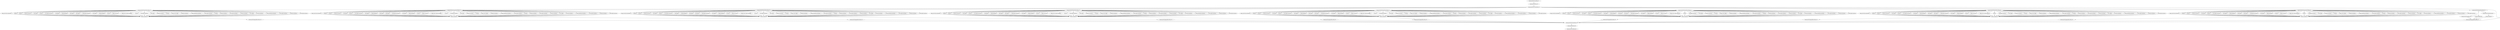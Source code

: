 digraph {
"11092" [label="System-Push-ForeignInput_76"]
"11093" [label="System-ModelInit-Tick"]
"11094" [label="deep_scores-bias-momentum"]
"11095" [label="deep_scores-bias-momentum"]
"11096" [label="deep_scores-bias-momentum"]
"11097" [label="deep_scores-bias-momentum"]
"11098" [label="deep_scores-bias-momentum"]
"11099" [label="deep_scores-bias-momentum"]
"11100" [label="deep_scores-bias-momentum"]
"11101" [label="deep_scores-bias-momentum"]
"11102" [label="fc6-bias"]
"11103" [label="fc6-bias"]
"11104" [label="fc6-bias"]
"11105" [label="fc6-bias"]
"11106" [label="fc6-bias"]
"11107" [label="fc6-bias"]
"11108" [label="fc6-bias"]
"11109" [label="fc6-bias"]
"11110" [label="fc4-bias"]
"11111" [label="fc4-bias"]
"11112" [label="fc4-bias"]
"11113" [label="fc4-bias"]
"11114" [label="fc4-bias"]
"11115" [label="fc4-bias"]
"11116" [label="fc4-bias"]
"11117" [label="fc4-bias"]
"11118" [label="fc2-bias-momentum"]
"11119" [label="fc2-bias-momentum"]
"11120" [label="fc2-bias-momentum"]
"11121" [label="fc2-bias-momentum"]
"11122" [label="fc2-bias-momentum"]
"11123" [label="fc2-bias-momentum"]
"11124" [label="fc2-bias-momentum"]
"11125" [label="fc2-bias-momentum"]
"11126" [label="fc3-weight"]
"11127" [label="fc3-weight"]
"11128" [label="fc3-weight"]
"11129" [label="fc3-weight"]
"11130" [label="fc3-weight"]
"11131" [label="fc3-weight"]
"11132" [label="fc3-weight"]
"11133" [label="fc3-weight"]
"11134" [label="fc2-bias"]
"11135" [label="fc2-bias"]
"11136" [label="fc2-bias"]
"11137" [label="fc2-bias"]
"11138" [label="fc2-bias"]
"11139" [label="fc2-bias"]
"11140" [label="fc2-bias"]
"11141" [label="fc2-bias"]
"11142" [label="fc1-weight-momentum"]
"11143" [label="fc1-weight-momentum"]
"11144" [label="fc1-weight-momentum"]
"11145" [label="fc1-weight-momentum"]
"11146" [label="fc1-weight-momentum"]
"11147" [label="fc1-weight-momentum"]
"11148" [label="fc1-weight-momentum"]
"11149" [label="fc1-weight-momentum"]
"11150" [label="fc4-weight"]
"11151" [label="fc4-weight"]
"11152" [label="fc4-weight"]
"11153" [label="fc4-weight"]
"11154" [label="fc4-weight"]
"11155" [label="fc4-weight"]
"11156" [label="fc4-weight"]
"11157" [label="fc4-weight"]
"11158" [label="wide_embedding"]
"11159" [label="wide_embedding"]
"11160" [label="wide_embedding"]
"11161" [label="wide_embedding"]
"11162" [label="wide_embedding"]
"11163" [label="wide_embedding"]
"11164" [label="wide_embedding"]
"11165" [label="wide_embedding"]
"11166" [label="fc6-weight"]
"11167" [label="fc6-weight"]
"11168" [label="fc6-weight"]
"11169" [label="fc6-weight"]
"11170" [label="fc6-weight"]
"11171" [label="fc6-weight"]
"11172" [label="fc6-weight"]
"11173" [label="fc6-weight"]
"11174" [label="fc0-weight"]
"11175" [label="fc0-weight"]
"11176" [label="fc0-weight"]
"11177" [label="fc0-weight"]
"11178" [label="fc0-weight"]
"11179" [label="fc0-weight"]
"11180" [label="fc0-weight"]
"11181" [label="fc0-weight"]
"11182" [label="fc6-weight-momentum"]
"11183" [label="fc6-weight-momentum"]
"11184" [label="fc6-weight-momentum"]
"11185" [label="fc6-weight-momentum"]
"11186" [label="fc6-weight-momentum"]
"11187" [label="fc6-weight-momentum"]
"11188" [label="fc6-weight-momentum"]
"11189" [label="fc6-weight-momentum"]
"11190" [label="fc2-weight"]
"11191" [label="fc2-weight"]
"11192" [label="fc2-weight"]
"11193" [label="fc2-weight"]
"11194" [label="fc2-weight"]
"11195" [label="fc2-weight"]
"11196" [label="fc2-weight"]
"11197" [label="fc2-weight"]
"11198" [label="deep_embedding"]
"11199" [label="deep_embedding"]
"11200" [label="deep_embedding"]
"11201" [label="deep_embedding"]
"11202" [label="deep_embedding"]
"11203" [label="deep_embedding"]
"11204" [label="deep_embedding"]
"11205" [label="deep_embedding"]
"11206" [label="fc1-bias"]
"11207" [label="fc1-bias"]
"11208" [label="fc1-bias"]
"11209" [label="fc1-bias"]
"11210" [label="fc1-bias"]
"11211" [label="fc1-bias"]
"11212" [label="fc1-bias"]
"11213" [label="fc1-bias"]
"11214" [label="deep_scores-bias"]
"11215" [label="deep_scores-bias"]
"11216" [label="deep_scores-bias"]
"11217" [label="deep_scores-bias"]
"11218" [label="deep_scores-bias"]
"11219" [label="deep_scores-bias"]
"11220" [label="deep_scores-bias"]
"11221" [label="deep_scores-bias"]
"11222" [label="System-Train-TrainStep-train_job"]
"11223" [label="deep_scores-weight-momentum"]
"11224" [label="deep_scores-weight-momentum"]
"11225" [label="deep_scores-weight-momentum"]
"11226" [label="deep_scores-weight-momentum"]
"11227" [label="deep_scores-weight-momentum"]
"11228" [label="deep_scores-weight-momentum"]
"11229" [label="deep_scores-weight-momentum"]
"11230" [label="deep_scores-weight-momentum"]
"11231" [label="fc5-bias"]
"11232" [label="fc5-bias"]
"11233" [label="fc5-bias"]
"11234" [label="fc5-bias"]
"11235" [label="fc5-bias"]
"11236" [label="fc5-bias"]
"11237" [label="fc5-bias"]
"11238" [label="fc5-bias"]
"11239" [label="fc3-weight-momentum"]
"11240" [label="fc3-weight-momentum"]
"11241" [label="fc3-weight-momentum"]
"11242" [label="fc3-weight-momentum"]
"11243" [label="fc3-weight-momentum"]
"11244" [label="fc3-weight-momentum"]
"11245" [label="fc3-weight-momentum"]
"11246" [label="fc3-weight-momentum"]
"11247" [label="fc5-weight"]
"11248" [label="fc5-weight"]
"11249" [label="fc5-weight"]
"11250" [label="fc5-weight"]
"11251" [label="fc5-weight"]
"11252" [label="fc5-weight"]
"11253" [label="fc5-weight"]
"11254" [label="fc5-weight"]
"11255" [label="fc4-bias-momentum"]
"11256" [label="fc4-bias-momentum"]
"11257" [label="fc4-bias-momentum"]
"11258" [label="fc4-bias-momentum"]
"11259" [label="fc4-bias-momentum"]
"11260" [label="fc4-bias-momentum"]
"11261" [label="fc4-bias-momentum"]
"11262" [label="fc4-bias-momentum"]
"11263" [label="fc0-bias"]
"11264" [label="fc0-bias"]
"11265" [label="fc0-bias"]
"11266" [label="fc0-bias"]
"11267" [label="fc0-bias"]
"11268" [label="fc0-bias"]
"11269" [label="fc0-bias"]
"11270" [label="fc0-bias"]
"11271" [label="deep_scores-weight"]
"11272" [label="deep_scores-weight"]
"11273" [label="deep_scores-weight"]
"11274" [label="deep_scores-weight"]
"11275" [label="deep_scores-weight"]
"11276" [label="deep_scores-weight"]
"11277" [label="deep_scores-weight"]
"11278" [label="deep_scores-weight"]
"11279" [label="fc6-bias-momentum"]
"11280" [label="fc6-bias-momentum"]
"11281" [label="fc6-bias-momentum"]
"11282" [label="fc6-bias-momentum"]
"11283" [label="fc6-bias-momentum"]
"11284" [label="fc6-bias-momentum"]
"11285" [label="fc6-bias-momentum"]
"11286" [label="fc6-bias-momentum"]
"11287" [label="deep_embedding-momentum"]
"11288" [label="deep_embedding-momentum"]
"11289" [label="deep_embedding-momentum"]
"11290" [label="deep_embedding-momentum"]
"11291" [label="deep_embedding-momentum"]
"11292" [label="deep_embedding-momentum"]
"11293" [label="deep_embedding-momentum"]
"11294" [label="deep_embedding-momentum"]
"11295" [label="fc0-weight-momentum"]
"11296" [label="fc0-weight-momentum"]
"11297" [label="fc0-weight-momentum"]
"11298" [label="fc0-weight-momentum"]
"11299" [label="fc0-weight-momentum"]
"11300" [label="fc0-weight-momentum"]
"11301" [label="fc0-weight-momentum"]
"11302" [label="fc0-weight-momentum"]
"11303" [label="fc3-bias"]
"11304" [label="fc3-bias"]
"11305" [label="fc3-bias"]
"11306" [label="fc3-bias"]
"11307" [label="fc3-bias"]
"11308" [label="fc3-bias"]
"11309" [label="fc3-bias"]
"11310" [label="fc3-bias"]
"11311" [label="fc0-bias-momentum"]
"11312" [label="fc0-bias-momentum"]
"11313" [label="fc0-bias-momentum"]
"11314" [label="fc0-bias-momentum"]
"11315" [label="fc0-bias-momentum"]
"11316" [label="fc0-bias-momentum"]
"11317" [label="fc0-bias-momentum"]
"11318" [label="fc0-bias-momentum"]
"11319" [label="fc4-weight-momentum"]
"11320" [label="fc4-weight-momentum"]
"11321" [label="fc4-weight-momentum"]
"11322" [label="fc4-weight-momentum"]
"11323" [label="fc4-weight-momentum"]
"11324" [label="fc4-weight-momentum"]
"11325" [label="fc4-weight-momentum"]
"11326" [label="fc4-weight-momentum"]
"11327" [label="fc5-bias-momentum"]
"11328" [label="fc5-bias-momentum"]
"11329" [label="fc5-bias-momentum"]
"11330" [label="fc5-bias-momentum"]
"11331" [label="fc5-bias-momentum"]
"11332" [label="fc5-bias-momentum"]
"11333" [label="fc5-bias-momentum"]
"11334" [label="fc5-bias-momentum"]
"11335" [label="fc1-weight"]
"11336" [label="fc1-weight"]
"11337" [label="fc1-weight"]
"11338" [label="fc1-weight"]
"11339" [label="fc1-weight"]
"11340" [label="fc1-weight"]
"11341" [label="fc1-weight"]
"11342" [label="fc1-weight"]
"11343" [label="fc1-bias-momentum"]
"11344" [label="fc1-bias-momentum"]
"11345" [label="fc1-bias-momentum"]
"11346" [label="fc1-bias-momentum"]
"11347" [label="fc1-bias-momentum"]
"11348" [label="fc1-bias-momentum"]
"11349" [label="fc1-bias-momentum"]
"11350" [label="fc1-bias-momentum"]
"11351" [label="wide_embedding-momentum"]
"11352" [label="wide_embedding-momentum"]
"11353" [label="wide_embedding-momentum"]
"11354" [label="wide_embedding-momentum"]
"11355" [label="wide_embedding-momentum"]
"11356" [label="wide_embedding-momentum"]
"11357" [label="wide_embedding-momentum"]
"11358" [label="wide_embedding-momentum"]
"11359" [label="fc2-weight-momentum"]
"11360" [label="fc2-weight-momentum"]
"11361" [label="fc2-weight-momentum"]
"11362" [label="fc2-weight-momentum"]
"11363" [label="fc2-weight-momentum"]
"11364" [label="fc2-weight-momentum"]
"11365" [label="fc2-weight-momentum"]
"11366" [label="fc2-weight-momentum"]
"11367" [label="fc3-bias-momentum"]
"11368" [label="fc3-bias-momentum"]
"11369" [label="fc3-bias-momentum"]
"11370" [label="fc3-bias-momentum"]
"11371" [label="fc3-bias-momentum"]
"11372" [label="fc3-bias-momentum"]
"11373" [label="fc3-bias-momentum"]
"11374" [label="fc3-bias-momentum"]
"11375" [label="fc5-weight-momentum"]
"11376" [label="fc5-weight-momentum"]
"11377" [label="fc5-weight-momentum"]
"11378" [label="fc5-weight-momentum"]
"11379" [label="fc5-weight-momentum"]
"11380" [label="fc5-weight-momentum"]
"11381" [label="fc5-weight-momentum"]
"11382" [label="fc5-weight-momentum"]
"11383" [label="System-ModelInit-77"]
"11384" [label="System-ModelInit-78"]
"11385" [label="System-ModelInit-78"]
"11386" [label="System-ModelInit-78"]
"11387" [label="System-ModelInit-78"]
"11388" [label="System-ModelInit-78"]
"11389" [label="System-ModelInit-78"]
"11390" [label="System-ModelInit-78"]
"11391" [label="System-ModelInit-78"]
"11392" [label="System-AutoTick-Prepend-DeviceTick_172"]
"11393" [label="System-AutoTick-Prepend-DeviceTick_172"]
"11394" [label="System-AutoTick-Prepend-DeviceTick_172"]
"11395" [label="System-AutoTick-Prepend-DeviceTick_172"]
"11396" [label="System-AutoTick-Prepend-DeviceTick_172"]
"11397" [label="System-AutoTick-Prepend-DeviceTick_172"]
"11398" [label="System-AutoTick-Prepend-DeviceTick_172"]
"11399" [label="System-AutoTick-Prepend-DeviceTick_172"]
"11400" [label="System-AutoTick-Prepend-DeviceTick_173"]
"11401" [label="System-AutoTick-SrcSubsetTick_174"]
"11402" [label="System-AutoTick-AppendDeviceTick_175"]
"11403" [label="System-AutoTick-AppendDeviceTick_176"]
"11404" [label="System-AutoTick-AppendDeviceTick_176"]
"11405" [label="System-AutoTick-AppendDeviceTick_176"]
"11406" [label="System-AutoTick-AppendDeviceTick_176"]
"11407" [label="System-AutoTick-AppendDeviceTick_176"]
"11408" [label="System-AutoTick-AppendDeviceTick_176"]
"11409" [label="System-AutoTick-AppendDeviceTick_176"]
"11410" [label="System-AutoTick-AppendDeviceTick_176"]
"11411" [label="System-AutoTick-SourceTick_177"]
"11412" [label="System-AutoTick-Tick_178"]
"11413" [label="System-AutoTick-DstSubsetTick_179"]
"11414" [label="System-AutoTick-Tick_180"]
"11415" [label="System-AutoTick-SinkTick_181"]
"11400" -> "11092"[label=""];
"11400" -> "11093"[label=""];
"11392" -> "11094"[label=""];
"11393" -> "11095"[label=""];
"11394" -> "11096"[label=""];
"11395" -> "11097"[label=""];
"11396" -> "11098"[label=""];
"11397" -> "11099"[label=""];
"11398" -> "11100"[label=""];
"11399" -> "11101"[label=""];
"11392" -> "11102"[label=""];
"11393" -> "11103"[label=""];
"11394" -> "11104"[label=""];
"11395" -> "11105"[label=""];
"11396" -> "11106"[label=""];
"11397" -> "11107"[label=""];
"11398" -> "11108"[label=""];
"11399" -> "11109"[label=""];
"11392" -> "11110"[label=""];
"11393" -> "11111"[label=""];
"11394" -> "11112"[label=""];
"11395" -> "11113"[label=""];
"11396" -> "11114"[label=""];
"11397" -> "11115"[label=""];
"11398" -> "11116"[label=""];
"11399" -> "11117"[label=""];
"11392" -> "11118"[label=""];
"11393" -> "11119"[label=""];
"11394" -> "11120"[label=""];
"11395" -> "11121"[label=""];
"11396" -> "11122"[label=""];
"11397" -> "11123"[label=""];
"11398" -> "11124"[label=""];
"11399" -> "11125"[label=""];
"11392" -> "11126"[label=""];
"11393" -> "11127"[label=""];
"11394" -> "11128"[label=""];
"11395" -> "11129"[label=""];
"11396" -> "11130"[label=""];
"11397" -> "11131"[label=""];
"11398" -> "11132"[label=""];
"11399" -> "11133"[label=""];
"11392" -> "11134"[label=""];
"11393" -> "11135"[label=""];
"11394" -> "11136"[label=""];
"11395" -> "11137"[label=""];
"11396" -> "11138"[label=""];
"11397" -> "11139"[label=""];
"11398" -> "11140"[label=""];
"11399" -> "11141"[label=""];
"11392" -> "11142"[label=""];
"11393" -> "11143"[label=""];
"11394" -> "11144"[label=""];
"11395" -> "11145"[label=""];
"11396" -> "11146"[label=""];
"11397" -> "11147"[label=""];
"11398" -> "11148"[label=""];
"11399" -> "11149"[label=""];
"11392" -> "11150"[label=""];
"11393" -> "11151"[label=""];
"11394" -> "11152"[label=""];
"11395" -> "11153"[label=""];
"11396" -> "11154"[label=""];
"11397" -> "11155"[label=""];
"11398" -> "11156"[label=""];
"11399" -> "11157"[label=""];
"11392" -> "11158"[label=""];
"11393" -> "11159"[label=""];
"11394" -> "11160"[label=""];
"11395" -> "11161"[label=""];
"11396" -> "11162"[label=""];
"11397" -> "11163"[label=""];
"11398" -> "11164"[label=""];
"11399" -> "11165"[label=""];
"11392" -> "11166"[label=""];
"11393" -> "11167"[label=""];
"11394" -> "11168"[label=""];
"11395" -> "11169"[label=""];
"11396" -> "11170"[label=""];
"11397" -> "11171"[label=""];
"11398" -> "11172"[label=""];
"11399" -> "11173"[label=""];
"11392" -> "11174"[label=""];
"11393" -> "11175"[label=""];
"11394" -> "11176"[label=""];
"11395" -> "11177"[label=""];
"11396" -> "11178"[label=""];
"11397" -> "11179"[label=""];
"11398" -> "11180"[label=""];
"11399" -> "11181"[label=""];
"11392" -> "11182"[label=""];
"11393" -> "11183"[label=""];
"11394" -> "11184"[label=""];
"11395" -> "11185"[label=""];
"11396" -> "11186"[label=""];
"11397" -> "11187"[label=""];
"11398" -> "11188"[label=""];
"11399" -> "11189"[label=""];
"11392" -> "11190"[label=""];
"11393" -> "11191"[label=""];
"11394" -> "11192"[label=""];
"11395" -> "11193"[label=""];
"11396" -> "11194"[label=""];
"11397" -> "11195"[label=""];
"11398" -> "11196"[label=""];
"11399" -> "11197"[label=""];
"11392" -> "11198"[label=""];
"11393" -> "11199"[label=""];
"11394" -> "11200"[label=""];
"11395" -> "11201"[label=""];
"11396" -> "11202"[label=""];
"11397" -> "11203"[label=""];
"11398" -> "11204"[label=""];
"11399" -> "11205"[label=""];
"11392" -> "11206"[label=""];
"11393" -> "11207"[label=""];
"11394" -> "11208"[label=""];
"11395" -> "11209"[label=""];
"11396" -> "11210"[label=""];
"11397" -> "11211"[label=""];
"11398" -> "11212"[label=""];
"11399" -> "11213"[label=""];
"11392" -> "11214"[label=""];
"11393" -> "11215"[label=""];
"11394" -> "11216"[label=""];
"11395" -> "11217"[label=""];
"11396" -> "11218"[label=""];
"11397" -> "11219"[label=""];
"11398" -> "11220"[label=""];
"11399" -> "11221"[label=""];
"11400" -> "11222"[label=""];
"11392" -> "11223"[label=""];
"11393" -> "11224"[label=""];
"11394" -> "11225"[label=""];
"11395" -> "11226"[label=""];
"11396" -> "11227"[label=""];
"11397" -> "11228"[label=""];
"11398" -> "11229"[label=""];
"11399" -> "11230"[label=""];
"11392" -> "11231"[label=""];
"11393" -> "11232"[label=""];
"11394" -> "11233"[label=""];
"11395" -> "11234"[label=""];
"11396" -> "11235"[label=""];
"11397" -> "11236"[label=""];
"11398" -> "11237"[label=""];
"11399" -> "11238"[label=""];
"11392" -> "11239"[label=""];
"11393" -> "11240"[label=""];
"11394" -> "11241"[label=""];
"11395" -> "11242"[label=""];
"11396" -> "11243"[label=""];
"11397" -> "11244"[label=""];
"11398" -> "11245"[label=""];
"11399" -> "11246"[label=""];
"11392" -> "11247"[label=""];
"11393" -> "11248"[label=""];
"11394" -> "11249"[label=""];
"11395" -> "11250"[label=""];
"11396" -> "11251"[label=""];
"11397" -> "11252"[label=""];
"11398" -> "11253"[label=""];
"11399" -> "11254"[label=""];
"11392" -> "11255"[label=""];
"11393" -> "11256"[label=""];
"11394" -> "11257"[label=""];
"11395" -> "11258"[label=""];
"11396" -> "11259"[label=""];
"11397" -> "11260"[label=""];
"11398" -> "11261"[label=""];
"11399" -> "11262"[label=""];
"11392" -> "11263"[label=""];
"11393" -> "11264"[label=""];
"11394" -> "11265"[label=""];
"11395" -> "11266"[label=""];
"11396" -> "11267"[label=""];
"11397" -> "11268"[label=""];
"11398" -> "11269"[label=""];
"11399" -> "11270"[label=""];
"11392" -> "11271"[label=""];
"11393" -> "11272"[label=""];
"11394" -> "11273"[label=""];
"11395" -> "11274"[label=""];
"11396" -> "11275"[label=""];
"11397" -> "11276"[label=""];
"11398" -> "11277"[label=""];
"11399" -> "11278"[label=""];
"11392" -> "11279"[label=""];
"11393" -> "11280"[label=""];
"11394" -> "11281"[label=""];
"11395" -> "11282"[label=""];
"11396" -> "11283"[label=""];
"11397" -> "11284"[label=""];
"11398" -> "11285"[label=""];
"11399" -> "11286"[label=""];
"11392" -> "11287"[label=""];
"11393" -> "11288"[label=""];
"11394" -> "11289"[label=""];
"11395" -> "11290"[label=""];
"11396" -> "11291"[label=""];
"11397" -> "11292"[label=""];
"11398" -> "11293"[label=""];
"11399" -> "11294"[label=""];
"11392" -> "11295"[label=""];
"11393" -> "11296"[label=""];
"11394" -> "11297"[label=""];
"11395" -> "11298"[label=""];
"11396" -> "11299"[label=""];
"11397" -> "11300"[label=""];
"11398" -> "11301"[label=""];
"11399" -> "11302"[label=""];
"11392" -> "11303"[label=""];
"11393" -> "11304"[label=""];
"11394" -> "11305"[label=""];
"11395" -> "11306"[label=""];
"11396" -> "11307"[label=""];
"11397" -> "11308"[label=""];
"11398" -> "11309"[label=""];
"11399" -> "11310"[label=""];
"11392" -> "11311"[label=""];
"11393" -> "11312"[label=""];
"11394" -> "11313"[label=""];
"11395" -> "11314"[label=""];
"11396" -> "11315"[label=""];
"11397" -> "11316"[label=""];
"11398" -> "11317"[label=""];
"11399" -> "11318"[label=""];
"11392" -> "11319"[label=""];
"11393" -> "11320"[label=""];
"11394" -> "11321"[label=""];
"11395" -> "11322"[label=""];
"11396" -> "11323"[label=""];
"11397" -> "11324"[label=""];
"11398" -> "11325"[label=""];
"11399" -> "11326"[label=""];
"11392" -> "11327"[label=""];
"11393" -> "11328"[label=""];
"11394" -> "11329"[label=""];
"11395" -> "11330"[label=""];
"11396" -> "11331"[label=""];
"11397" -> "11332"[label=""];
"11398" -> "11333"[label=""];
"11399" -> "11334"[label=""];
"11392" -> "11335"[label=""];
"11393" -> "11336"[label=""];
"11394" -> "11337"[label=""];
"11395" -> "11338"[label=""];
"11396" -> "11339"[label=""];
"11397" -> "11340"[label=""];
"11398" -> "11341"[label=""];
"11399" -> "11342"[label=""];
"11392" -> "11343"[label=""];
"11393" -> "11344"[label=""];
"11394" -> "11345"[label=""];
"11395" -> "11346"[label=""];
"11396" -> "11347"[label=""];
"11397" -> "11348"[label=""];
"11398" -> "11349"[label=""];
"11399" -> "11350"[label=""];
"11392" -> "11351"[label=""];
"11393" -> "11352"[label=""];
"11394" -> "11353"[label=""];
"11395" -> "11354"[label=""];
"11396" -> "11355"[label=""];
"11397" -> "11356"[label=""];
"11398" -> "11357"[label=""];
"11399" -> "11358"[label=""];
"11392" -> "11359"[label=""];
"11393" -> "11360"[label=""];
"11394" -> "11361"[label=""];
"11395" -> "11362"[label=""];
"11396" -> "11363"[label=""];
"11397" -> "11364"[label=""];
"11398" -> "11365"[label=""];
"11399" -> "11366"[label=""];
"11392" -> "11367"[label=""];
"11393" -> "11368"[label=""];
"11394" -> "11369"[label=""];
"11395" -> "11370"[label=""];
"11396" -> "11371"[label=""];
"11397" -> "11372"[label=""];
"11398" -> "11373"[label=""];
"11399" -> "11374"[label=""];
"11392" -> "11375"[label=""];
"11393" -> "11376"[label=""];
"11394" -> "11377"[label=""];
"11395" -> "11378"[label=""];
"11396" -> "11379"[label=""];
"11397" -> "11380"[label=""];
"11398" -> "11381"[label=""];
"11399" -> "11382"[label=""];
"11222" -> "11383"[label=""];
"11375" -> "11384"[label=""];
"11376" -> "11385"[label=""];
"11377" -> "11386"[label=""];
"11378" -> "11387"[label=""];
"11379" -> "11388"[label=""];
"11380" -> "11389"[label=""];
"11381" -> "11390"[label=""];
"11382" -> "11391"[label=""];
"11367" -> "11384"[label=""];
"11368" -> "11385"[label=""];
"11369" -> "11386"[label=""];
"11370" -> "11387"[label=""];
"11371" -> "11388"[label=""];
"11372" -> "11389"[label=""];
"11373" -> "11390"[label=""];
"11374" -> "11391"[label=""];
"11359" -> "11384"[label=""];
"11360" -> "11385"[label=""];
"11361" -> "11386"[label=""];
"11362" -> "11387"[label=""];
"11363" -> "11388"[label=""];
"11364" -> "11389"[label=""];
"11365" -> "11390"[label=""];
"11366" -> "11391"[label=""];
"11343" -> "11384"[label=""];
"11344" -> "11385"[label=""];
"11345" -> "11386"[label=""];
"11346" -> "11387"[label=""];
"11347" -> "11388"[label=""];
"11348" -> "11389"[label=""];
"11349" -> "11390"[label=""];
"11350" -> "11391"[label=""];
"11319" -> "11384"[label=""];
"11320" -> "11385"[label=""];
"11321" -> "11386"[label=""];
"11322" -> "11387"[label=""];
"11323" -> "11388"[label=""];
"11324" -> "11389"[label=""];
"11325" -> "11390"[label=""];
"11326" -> "11391"[label=""];
"11311" -> "11384"[label=""];
"11312" -> "11385"[label=""];
"11313" -> "11386"[label=""];
"11314" -> "11387"[label=""];
"11315" -> "11388"[label=""];
"11316" -> "11389"[label=""];
"11317" -> "11390"[label=""];
"11318" -> "11391"[label=""];
"11303" -> "11384"[label=""];
"11304" -> "11385"[label=""];
"11305" -> "11386"[label=""];
"11306" -> "11387"[label=""];
"11307" -> "11388"[label=""];
"11308" -> "11389"[label=""];
"11309" -> "11390"[label=""];
"11310" -> "11391"[label=""];
"11295" -> "11384"[label=""];
"11296" -> "11385"[label=""];
"11297" -> "11386"[label=""];
"11298" -> "11387"[label=""];
"11299" -> "11388"[label=""];
"11300" -> "11389"[label=""];
"11301" -> "11390"[label=""];
"11302" -> "11391"[label=""];
"11287" -> "11384"[label=""];
"11288" -> "11385"[label=""];
"11289" -> "11386"[label=""];
"11290" -> "11387"[label=""];
"11291" -> "11388"[label=""];
"11292" -> "11389"[label=""];
"11293" -> "11390"[label=""];
"11294" -> "11391"[label=""];
"11279" -> "11384"[label=""];
"11280" -> "11385"[label=""];
"11281" -> "11386"[label=""];
"11282" -> "11387"[label=""];
"11283" -> "11388"[label=""];
"11284" -> "11389"[label=""];
"11285" -> "11390"[label=""];
"11286" -> "11391"[label=""];
"11271" -> "11384"[label=""];
"11272" -> "11385"[label=""];
"11273" -> "11386"[label=""];
"11274" -> "11387"[label=""];
"11275" -> "11388"[label=""];
"11276" -> "11389"[label=""];
"11277" -> "11390"[label=""];
"11278" -> "11391"[label=""];
"11351" -> "11384"[label=""];
"11352" -> "11385"[label=""];
"11353" -> "11386"[label=""];
"11354" -> "11387"[label=""];
"11355" -> "11388"[label=""];
"11356" -> "11389"[label=""];
"11357" -> "11390"[label=""];
"11358" -> "11391"[label=""];
"11263" -> "11384"[label=""];
"11264" -> "11385"[label=""];
"11265" -> "11386"[label=""];
"11266" -> "11387"[label=""];
"11267" -> "11388"[label=""];
"11268" -> "11389"[label=""];
"11269" -> "11390"[label=""];
"11270" -> "11391"[label=""];
"11335" -> "11384"[label=""];
"11336" -> "11385"[label=""];
"11337" -> "11386"[label=""];
"11338" -> "11387"[label=""];
"11339" -> "11388"[label=""];
"11340" -> "11389"[label=""];
"11341" -> "11390"[label=""];
"11342" -> "11391"[label=""];
"11255" -> "11384"[label=""];
"11256" -> "11385"[label=""];
"11257" -> "11386"[label=""];
"11258" -> "11387"[label=""];
"11259" -> "11388"[label=""];
"11260" -> "11389"[label=""];
"11261" -> "11390"[label=""];
"11262" -> "11391"[label=""];
"11239" -> "11384"[label=""];
"11240" -> "11385"[label=""];
"11241" -> "11386"[label=""];
"11242" -> "11387"[label=""];
"11243" -> "11388"[label=""];
"11244" -> "11389"[label=""];
"11245" -> "11390"[label=""];
"11246" -> "11391"[label=""];
"11231" -> "11384"[label=""];
"11232" -> "11385"[label=""];
"11233" -> "11386"[label=""];
"11234" -> "11387"[label=""];
"11235" -> "11388"[label=""];
"11236" -> "11389"[label=""];
"11237" -> "11390"[label=""];
"11238" -> "11391"[label=""];
"11150" -> "11384"[label=""];
"11151" -> "11385"[label=""];
"11152" -> "11386"[label=""];
"11153" -> "11387"[label=""];
"11154" -> "11388"[label=""];
"11155" -> "11389"[label=""];
"11156" -> "11390"[label=""];
"11157" -> "11391"[label=""];
"11126" -> "11384"[label=""];
"11127" -> "11385"[label=""];
"11128" -> "11386"[label=""];
"11129" -> "11387"[label=""];
"11130" -> "11388"[label=""];
"11131" -> "11389"[label=""];
"11132" -> "11390"[label=""];
"11133" -> "11391"[label=""];
"11247" -> "11384"[label=""];
"11248" -> "11385"[label=""];
"11249" -> "11386"[label=""];
"11250" -> "11387"[label=""];
"11251" -> "11388"[label=""];
"11252" -> "11389"[label=""];
"11253" -> "11390"[label=""];
"11254" -> "11391"[label=""];
"11118" -> "11384"[label=""];
"11119" -> "11385"[label=""];
"11120" -> "11386"[label=""];
"11121" -> "11387"[label=""];
"11122" -> "11388"[label=""];
"11123" -> "11389"[label=""];
"11124" -> "11390"[label=""];
"11125" -> "11391"[label=""];
"11094" -> "11384"[label=""];
"11095" -> "11385"[label=""];
"11096" -> "11386"[label=""];
"11097" -> "11387"[label=""];
"11098" -> "11388"[label=""];
"11099" -> "11389"[label=""];
"11100" -> "11390"[label=""];
"11101" -> "11391"[label=""];
"11102" -> "11384"[label=""];
"11103" -> "11385"[label=""];
"11104" -> "11386"[label=""];
"11105" -> "11387"[label=""];
"11106" -> "11388"[label=""];
"11107" -> "11389"[label=""];
"11108" -> "11390"[label=""];
"11109" -> "11391"[label=""];
"11110" -> "11384"[label=""];
"11111" -> "11385"[label=""];
"11112" -> "11386"[label=""];
"11113" -> "11387"[label=""];
"11114" -> "11388"[label=""];
"11115" -> "11389"[label=""];
"11116" -> "11390"[label=""];
"11117" -> "11391"[label=""];
"11327" -> "11384"[label=""];
"11328" -> "11385"[label=""];
"11329" -> "11386"[label=""];
"11330" -> "11387"[label=""];
"11331" -> "11388"[label=""];
"11332" -> "11389"[label=""];
"11333" -> "11390"[label=""];
"11334" -> "11391"[label=""];
"11134" -> "11384"[label=""];
"11135" -> "11385"[label=""];
"11136" -> "11386"[label=""];
"11137" -> "11387"[label=""];
"11138" -> "11388"[label=""];
"11139" -> "11389"[label=""];
"11140" -> "11390"[label=""];
"11141" -> "11391"[label=""];
"11142" -> "11384"[label=""];
"11143" -> "11385"[label=""];
"11144" -> "11386"[label=""];
"11145" -> "11387"[label=""];
"11146" -> "11388"[label=""];
"11147" -> "11389"[label=""];
"11148" -> "11390"[label=""];
"11149" -> "11391"[label=""];
"11158" -> "11384"[label=""];
"11159" -> "11385"[label=""];
"11160" -> "11386"[label=""];
"11161" -> "11387"[label=""];
"11162" -> "11388"[label=""];
"11163" -> "11389"[label=""];
"11164" -> "11390"[label=""];
"11165" -> "11391"[label=""];
"11166" -> "11384"[label=""];
"11167" -> "11385"[label=""];
"11168" -> "11386"[label=""];
"11169" -> "11387"[label=""];
"11170" -> "11388"[label=""];
"11171" -> "11389"[label=""];
"11172" -> "11390"[label=""];
"11173" -> "11391"[label=""];
"11174" -> "11384"[label=""];
"11175" -> "11385"[label=""];
"11176" -> "11386"[label=""];
"11177" -> "11387"[label=""];
"11178" -> "11388"[label=""];
"11179" -> "11389"[label=""];
"11180" -> "11390"[label=""];
"11181" -> "11391"[label=""];
"11182" -> "11384"[label=""];
"11183" -> "11385"[label=""];
"11184" -> "11386"[label=""];
"11185" -> "11387"[label=""];
"11186" -> "11388"[label=""];
"11187" -> "11389"[label=""];
"11188" -> "11390"[label=""];
"11189" -> "11391"[label=""];
"11190" -> "11384"[label=""];
"11191" -> "11385"[label=""];
"11192" -> "11386"[label=""];
"11193" -> "11387"[label=""];
"11194" -> "11388"[label=""];
"11195" -> "11389"[label=""];
"11196" -> "11390"[label=""];
"11197" -> "11391"[label=""];
"11223" -> "11384"[label=""];
"11224" -> "11385"[label=""];
"11225" -> "11386"[label=""];
"11226" -> "11387"[label=""];
"11227" -> "11388"[label=""];
"11228" -> "11389"[label=""];
"11229" -> "11390"[label=""];
"11230" -> "11391"[label=""];
"11198" -> "11384"[label=""];
"11199" -> "11385"[label=""];
"11200" -> "11386"[label=""];
"11201" -> "11387"[label=""];
"11202" -> "11388"[label=""];
"11203" -> "11389"[label=""];
"11204" -> "11390"[label=""];
"11205" -> "11391"[label=""];
"11206" -> "11384"[label=""];
"11207" -> "11385"[label=""];
"11208" -> "11386"[label=""];
"11209" -> "11387"[label=""];
"11210" -> "11388"[label=""];
"11211" -> "11389"[label=""];
"11212" -> "11390"[label=""];
"11213" -> "11391"[label=""];
"11214" -> "11384"[label=""];
"11215" -> "11385"[label=""];
"11216" -> "11386"[label=""];
"11217" -> "11387"[label=""];
"11218" -> "11388"[label=""];
"11219" -> "11389"[label=""];
"11220" -> "11390"[label=""];
"11221" -> "11391"[label=""];
"11401" -> "11392"[label=""];
"11401" -> "11393"[label=""];
"11401" -> "11394"[label=""];
"11401" -> "11395"[label=""];
"11401" -> "11396"[label=""];
"11401" -> "11397"[label=""];
"11401" -> "11398"[label=""];
"11401" -> "11399"[label=""];
"11401" -> "11400"[label=""];
"11412" -> "11401"[label=""];
"11411" -> "11412"[label=""];
"11401" -> "11413"[label=""];
"11402" -> "11413"[label=""];
"11403" -> "11413"[label=""];
"11404" -> "11413"[label=""];
"11405" -> "11413"[label=""];
"11406" -> "11413"[label=""];
"11407" -> "11413"[label=""];
"11408" -> "11413"[label=""];
"11409" -> "11413"[label=""];
"11410" -> "11413"[label=""];
"11413" -> "11414"[label=""];
"11414" -> "11415"[label=""];
"11092" -> "11402"[label=""];
"11383" -> "11402"[label=""];
"11093" -> "11402"[label=""];
"11384" -> "11403"[label=""];
"11385" -> "11404"[label=""];
"11386" -> "11405"[label=""];
"11387" -> "11406"[label=""];
"11388" -> "11407"[label=""];
"11389" -> "11408"[label=""];
"11390" -> "11409"[label=""];
"11391" -> "11410"[label=""];
}
